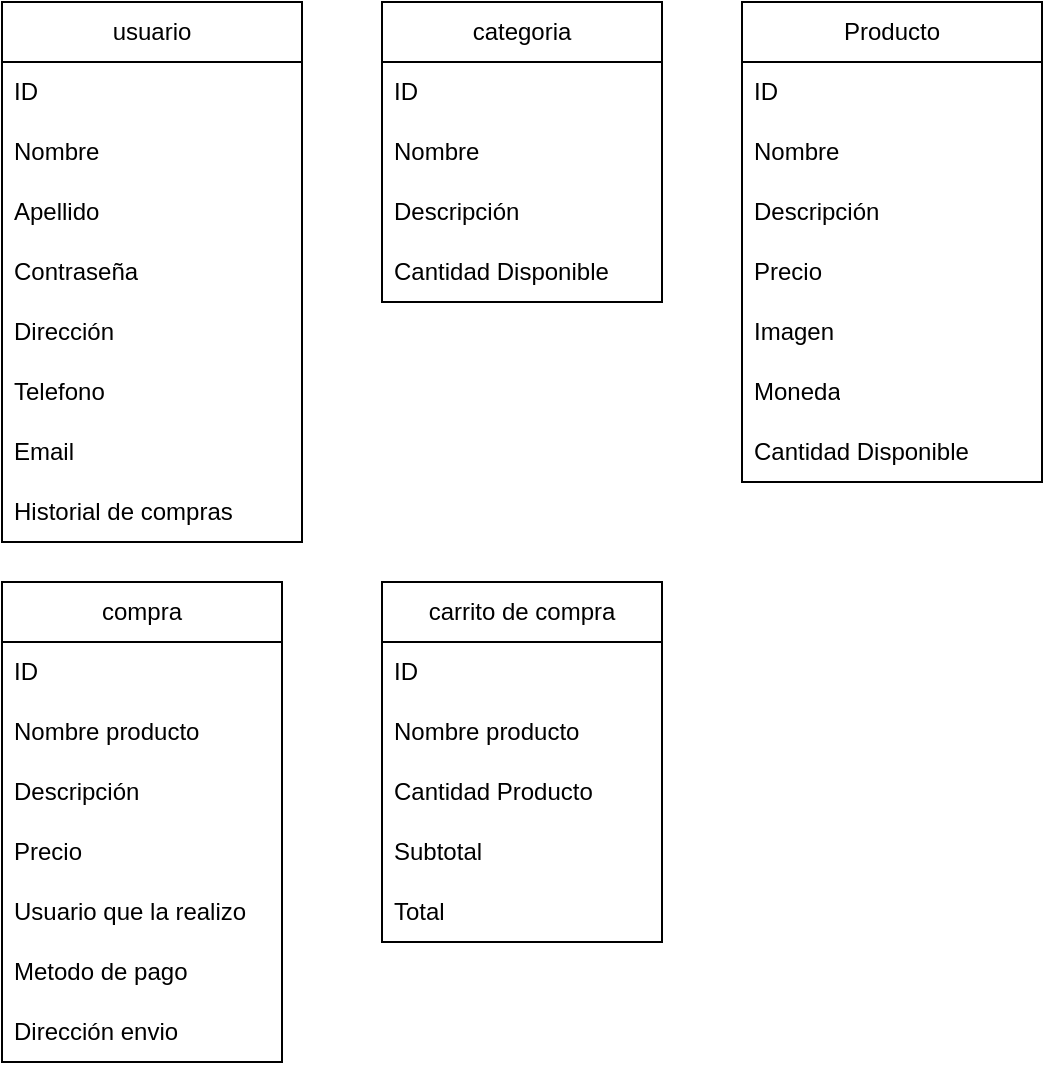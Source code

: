 <mxfile>
    <diagram id="R2lEEEUBdFMjLlhIrx00" name="Page-1">
        <mxGraphModel dx="662" dy="1567" grid="1" gridSize="10" guides="1" tooltips="1" connect="1" arrows="1" fold="1" page="1" pageScale="1" pageWidth="850" pageHeight="1100" math="0" shadow="0" extFonts="Permanent Marker^https://fonts.googleapis.com/css?family=Permanent+Marker">
            <root>
                <mxCell id="0"/>
                <mxCell id="1" parent="0"/>
                <mxCell id="wLaKR3IWXPW0_ohgOAP8-1" value="usuario" style="swimlane;fontStyle=0;childLayout=stackLayout;horizontal=1;startSize=30;horizontalStack=0;resizeParent=1;resizeParentMax=0;resizeLast=0;collapsible=1;marginBottom=0;whiteSpace=wrap;html=1;" parent="1" vertex="1">
                    <mxGeometry x="90" y="-1050" width="150" height="270" as="geometry"/>
                </mxCell>
                <mxCell id="wLaKR3IWXPW0_ohgOAP8-3" value="ID" style="text;strokeColor=none;fillColor=none;align=left;verticalAlign=middle;spacingLeft=4;spacingRight=4;overflow=hidden;points=[[0,0.5],[1,0.5]];portConstraint=eastwest;rotatable=0;whiteSpace=wrap;html=1;" parent="wLaKR3IWXPW0_ohgOAP8-1" vertex="1">
                    <mxGeometry y="30" width="150" height="30" as="geometry"/>
                </mxCell>
                <mxCell id="wLaKR3IWXPW0_ohgOAP8-2" value="Nombre" style="text;strokeColor=none;fillColor=none;align=left;verticalAlign=middle;spacingLeft=4;spacingRight=4;overflow=hidden;points=[[0,0.5],[1,0.5]];portConstraint=eastwest;rotatable=0;whiteSpace=wrap;html=1;" parent="wLaKR3IWXPW0_ohgOAP8-1" vertex="1">
                    <mxGeometry y="60" width="150" height="30" as="geometry"/>
                </mxCell>
                <mxCell id="wLaKR3IWXPW0_ohgOAP8-4" value="Apellido" style="text;strokeColor=none;fillColor=none;align=left;verticalAlign=middle;spacingLeft=4;spacingRight=4;overflow=hidden;points=[[0,0.5],[1,0.5]];portConstraint=eastwest;rotatable=0;whiteSpace=wrap;html=1;" parent="wLaKR3IWXPW0_ohgOAP8-1" vertex="1">
                    <mxGeometry y="90" width="150" height="30" as="geometry"/>
                </mxCell>
                <mxCell id="A-vio_u8uEPjca7kCrLp-3" value="Contraseña" style="text;strokeColor=none;fillColor=none;align=left;verticalAlign=middle;spacingLeft=4;spacingRight=4;overflow=hidden;points=[[0,0.5],[1,0.5]];portConstraint=eastwest;rotatable=0;whiteSpace=wrap;html=1;" parent="wLaKR3IWXPW0_ohgOAP8-1" vertex="1">
                    <mxGeometry y="120" width="150" height="30" as="geometry"/>
                </mxCell>
                <mxCell id="i2k69LX9DKpGmBEKh-JL-34" value="Dirección" style="text;strokeColor=none;fillColor=none;align=left;verticalAlign=middle;spacingLeft=4;spacingRight=4;overflow=hidden;points=[[0,0.5],[1,0.5]];portConstraint=eastwest;rotatable=0;whiteSpace=wrap;html=1;" parent="wLaKR3IWXPW0_ohgOAP8-1" vertex="1">
                    <mxGeometry y="150" width="150" height="30" as="geometry"/>
                </mxCell>
                <mxCell id="i2k69LX9DKpGmBEKh-JL-35" value="Telefono" style="text;strokeColor=none;fillColor=none;align=left;verticalAlign=middle;spacingLeft=4;spacingRight=4;overflow=hidden;points=[[0,0.5],[1,0.5]];portConstraint=eastwest;rotatable=0;whiteSpace=wrap;html=1;" parent="wLaKR3IWXPW0_ohgOAP8-1" vertex="1">
                    <mxGeometry y="180" width="150" height="30" as="geometry"/>
                </mxCell>
                <mxCell id="A-vio_u8uEPjca7kCrLp-30" value="Email" style="text;strokeColor=none;fillColor=none;align=left;verticalAlign=middle;spacingLeft=4;spacingRight=4;overflow=hidden;points=[[0,0.5],[1,0.5]];portConstraint=eastwest;rotatable=0;whiteSpace=wrap;html=1;" parent="wLaKR3IWXPW0_ohgOAP8-1" vertex="1">
                    <mxGeometry y="210" width="150" height="30" as="geometry"/>
                </mxCell>
                <mxCell id="i2k69LX9DKpGmBEKh-JL-36" value="Historial de compras" style="text;strokeColor=none;fillColor=none;align=left;verticalAlign=middle;spacingLeft=4;spacingRight=4;overflow=hidden;points=[[0,0.5],[1,0.5]];portConstraint=eastwest;rotatable=0;whiteSpace=wrap;html=1;" parent="wLaKR3IWXPW0_ohgOAP8-1" vertex="1">
                    <mxGeometry y="240" width="150" height="30" as="geometry"/>
                </mxCell>
                <mxCell id="i2k69LX9DKpGmBEKh-JL-5" value="categoria" style="swimlane;fontStyle=0;childLayout=stackLayout;horizontal=1;startSize=30;horizontalStack=0;resizeParent=1;resizeParentMax=0;resizeLast=0;collapsible=1;marginBottom=0;whiteSpace=wrap;html=1;" parent="1" vertex="1">
                    <mxGeometry x="280" y="-1050" width="140" height="150" as="geometry"/>
                </mxCell>
                <mxCell id="i2k69LX9DKpGmBEKh-JL-6" value="ID" style="text;strokeColor=none;fillColor=none;align=left;verticalAlign=middle;spacingLeft=4;spacingRight=4;overflow=hidden;points=[[0,0.5],[1,0.5]];portConstraint=eastwest;rotatable=0;whiteSpace=wrap;html=1;" parent="i2k69LX9DKpGmBEKh-JL-5" vertex="1">
                    <mxGeometry y="30" width="140" height="30" as="geometry"/>
                </mxCell>
                <mxCell id="i2k69LX9DKpGmBEKh-JL-7" value="Nombre" style="text;strokeColor=none;fillColor=none;align=left;verticalAlign=middle;spacingLeft=4;spacingRight=4;overflow=hidden;points=[[0,0.5],[1,0.5]];portConstraint=eastwest;rotatable=0;whiteSpace=wrap;html=1;" parent="i2k69LX9DKpGmBEKh-JL-5" vertex="1">
                    <mxGeometry y="60" width="140" height="30" as="geometry"/>
                </mxCell>
                <mxCell id="i2k69LX9DKpGmBEKh-JL-31" value="Descripción" style="text;strokeColor=none;fillColor=none;align=left;verticalAlign=middle;spacingLeft=4;spacingRight=4;overflow=hidden;points=[[0,0.5],[1,0.5]];portConstraint=eastwest;rotatable=0;whiteSpace=wrap;html=1;" parent="i2k69LX9DKpGmBEKh-JL-5" vertex="1">
                    <mxGeometry y="90" width="140" height="30" as="geometry"/>
                </mxCell>
                <mxCell id="A-vio_u8uEPjca7kCrLp-14" value="Cantidad Disponible" style="text;strokeColor=none;fillColor=none;align=left;verticalAlign=middle;spacingLeft=4;spacingRight=4;overflow=hidden;points=[[0,0.5],[1,0.5]];portConstraint=eastwest;rotatable=0;whiteSpace=wrap;html=1;" parent="i2k69LX9DKpGmBEKh-JL-5" vertex="1">
                    <mxGeometry y="120" width="140" height="30" as="geometry"/>
                </mxCell>
                <mxCell id="i2k69LX9DKpGmBEKh-JL-8" value="compra" style="swimlane;fontStyle=0;childLayout=stackLayout;horizontal=1;startSize=30;horizontalStack=0;resizeParent=1;resizeParentMax=0;resizeLast=0;collapsible=1;marginBottom=0;whiteSpace=wrap;html=1;" parent="1" vertex="1">
                    <mxGeometry x="90" y="-760" width="140" height="240" as="geometry"/>
                </mxCell>
                <mxCell id="i2k69LX9DKpGmBEKh-JL-9" value="ID" style="text;strokeColor=none;fillColor=none;align=left;verticalAlign=middle;spacingLeft=4;spacingRight=4;overflow=hidden;points=[[0,0.5],[1,0.5]];portConstraint=eastwest;rotatable=0;whiteSpace=wrap;html=1;" parent="i2k69LX9DKpGmBEKh-JL-8" vertex="1">
                    <mxGeometry y="30" width="140" height="30" as="geometry"/>
                </mxCell>
                <mxCell id="i2k69LX9DKpGmBEKh-JL-10" value="Nombre producto" style="text;strokeColor=none;fillColor=none;align=left;verticalAlign=middle;spacingLeft=4;spacingRight=4;overflow=hidden;points=[[0,0.5],[1,0.5]];portConstraint=eastwest;rotatable=0;whiteSpace=wrap;html=1;" parent="i2k69LX9DKpGmBEKh-JL-8" vertex="1">
                    <mxGeometry y="60" width="140" height="30" as="geometry"/>
                </mxCell>
                <mxCell id="i2k69LX9DKpGmBEKh-JL-11" value="Descripción" style="text;strokeColor=none;fillColor=none;align=left;verticalAlign=middle;spacingLeft=4;spacingRight=4;overflow=hidden;points=[[0,0.5],[1,0.5]];portConstraint=eastwest;rotatable=0;whiteSpace=wrap;html=1;" parent="i2k69LX9DKpGmBEKh-JL-8" vertex="1">
                    <mxGeometry y="90" width="140" height="30" as="geometry"/>
                </mxCell>
                <mxCell id="A-vio_u8uEPjca7kCrLp-11" value="Precio" style="text;strokeColor=none;fillColor=none;align=left;verticalAlign=middle;spacingLeft=4;spacingRight=4;overflow=hidden;points=[[0,0.5],[1,0.5]];portConstraint=eastwest;rotatable=0;whiteSpace=wrap;html=1;" parent="i2k69LX9DKpGmBEKh-JL-8" vertex="1">
                    <mxGeometry y="120" width="140" height="30" as="geometry"/>
                </mxCell>
                <mxCell id="i2k69LX9DKpGmBEKh-JL-32" value="Usuario que la realizo" style="text;strokeColor=none;fillColor=none;align=left;verticalAlign=middle;spacingLeft=4;spacingRight=4;overflow=hidden;points=[[0,0.5],[1,0.5]];portConstraint=eastwest;rotatable=0;whiteSpace=wrap;html=1;" parent="i2k69LX9DKpGmBEKh-JL-8" vertex="1">
                    <mxGeometry y="150" width="140" height="30" as="geometry"/>
                </mxCell>
                <mxCell id="i2k69LX9DKpGmBEKh-JL-37" value="Metodo de pago" style="text;strokeColor=none;fillColor=none;align=left;verticalAlign=middle;spacingLeft=4;spacingRight=4;overflow=hidden;points=[[0,0.5],[1,0.5]];portConstraint=eastwest;rotatable=0;whiteSpace=wrap;html=1;" parent="i2k69LX9DKpGmBEKh-JL-8" vertex="1">
                    <mxGeometry y="180" width="140" height="30" as="geometry"/>
                </mxCell>
                <mxCell id="i2k69LX9DKpGmBEKh-JL-38" value="Dirección envio" style="text;strokeColor=none;fillColor=none;align=left;verticalAlign=middle;spacingLeft=4;spacingRight=4;overflow=hidden;points=[[0,0.5],[1,0.5]];portConstraint=eastwest;rotatable=0;whiteSpace=wrap;html=1;" parent="i2k69LX9DKpGmBEKh-JL-8" vertex="1">
                    <mxGeometry y="210" width="140" height="30" as="geometry"/>
                </mxCell>
                <mxCell id="i2k69LX9DKpGmBEKh-JL-12" value="carrito de compra" style="swimlane;fontStyle=0;childLayout=stackLayout;horizontal=1;startSize=30;horizontalStack=0;resizeParent=1;resizeParentMax=0;resizeLast=0;collapsible=1;marginBottom=0;whiteSpace=wrap;html=1;" parent="1" vertex="1">
                    <mxGeometry x="280" y="-760" width="140" height="180" as="geometry"/>
                </mxCell>
                <mxCell id="i2k69LX9DKpGmBEKh-JL-13" value="ID" style="text;strokeColor=none;fillColor=none;align=left;verticalAlign=middle;spacingLeft=4;spacingRight=4;overflow=hidden;points=[[0,0.5],[1,0.5]];portConstraint=eastwest;rotatable=0;whiteSpace=wrap;html=1;" parent="i2k69LX9DKpGmBEKh-JL-12" vertex="1">
                    <mxGeometry y="30" width="140" height="30" as="geometry"/>
                </mxCell>
                <mxCell id="i2k69LX9DKpGmBEKh-JL-15" value="Nombre producto" style="text;strokeColor=none;fillColor=none;align=left;verticalAlign=middle;spacingLeft=4;spacingRight=4;overflow=hidden;points=[[0,0.5],[1,0.5]];portConstraint=eastwest;rotatable=0;whiteSpace=wrap;html=1;" parent="i2k69LX9DKpGmBEKh-JL-12" vertex="1">
                    <mxGeometry y="60" width="140" height="30" as="geometry"/>
                </mxCell>
                <mxCell id="A-vio_u8uEPjca7kCrLp-4" value="Cantidad Producto" style="text;strokeColor=none;fillColor=none;align=left;verticalAlign=middle;spacingLeft=4;spacingRight=4;overflow=hidden;points=[[0,0.5],[1,0.5]];portConstraint=eastwest;rotatable=0;whiteSpace=wrap;html=1;" parent="i2k69LX9DKpGmBEKh-JL-12" vertex="1">
                    <mxGeometry y="90" width="140" height="30" as="geometry"/>
                </mxCell>
                <mxCell id="A-vio_u8uEPjca7kCrLp-12" value="Subtotal" style="text;strokeColor=none;fillColor=none;align=left;verticalAlign=middle;spacingLeft=4;spacingRight=4;overflow=hidden;points=[[0,0.5],[1,0.5]];portConstraint=eastwest;rotatable=0;whiteSpace=wrap;html=1;" parent="i2k69LX9DKpGmBEKh-JL-12" vertex="1">
                    <mxGeometry y="120" width="140" height="30" as="geometry"/>
                </mxCell>
                <mxCell id="A-vio_u8uEPjca7kCrLp-13" value="Total" style="text;strokeColor=none;fillColor=none;align=left;verticalAlign=middle;spacingLeft=4;spacingRight=4;overflow=hidden;points=[[0,0.5],[1,0.5]];portConstraint=eastwest;rotatable=0;whiteSpace=wrap;html=1;" parent="i2k69LX9DKpGmBEKh-JL-12" vertex="1">
                    <mxGeometry y="150" width="140" height="30" as="geometry"/>
                </mxCell>
                <mxCell id="i2k69LX9DKpGmBEKh-JL-23" value="Producto" style="swimlane;fontStyle=0;childLayout=stackLayout;horizontal=1;startSize=30;horizontalStack=0;resizeParent=1;resizeParentMax=0;resizeLast=0;collapsible=1;marginBottom=0;whiteSpace=wrap;html=1;" parent="1" vertex="1">
                    <mxGeometry x="460" y="-1050" width="150" height="240" as="geometry"/>
                </mxCell>
                <mxCell id="i2k69LX9DKpGmBEKh-JL-24" value="ID" style="text;strokeColor=none;fillColor=none;align=left;verticalAlign=middle;spacingLeft=4;spacingRight=4;overflow=hidden;points=[[0,0.5],[1,0.5]];portConstraint=eastwest;rotatable=0;whiteSpace=wrap;html=1;" parent="i2k69LX9DKpGmBEKh-JL-23" vertex="1">
                    <mxGeometry y="30" width="150" height="30" as="geometry"/>
                </mxCell>
                <mxCell id="i2k69LX9DKpGmBEKh-JL-25" value="Nombre" style="text;strokeColor=none;fillColor=none;align=left;verticalAlign=middle;spacingLeft=4;spacingRight=4;overflow=hidden;points=[[0,0.5],[1,0.5]];portConstraint=eastwest;rotatable=0;whiteSpace=wrap;html=1;" parent="i2k69LX9DKpGmBEKh-JL-23" vertex="1">
                    <mxGeometry y="60" width="150" height="30" as="geometry"/>
                </mxCell>
                <mxCell id="i2k69LX9DKpGmBEKh-JL-26" value="Descripción" style="text;strokeColor=none;fillColor=none;align=left;verticalAlign=middle;spacingLeft=4;spacingRight=4;overflow=hidden;points=[[0,0.5],[1,0.5]];portConstraint=eastwest;rotatable=0;whiteSpace=wrap;html=1;" parent="i2k69LX9DKpGmBEKh-JL-23" vertex="1">
                    <mxGeometry y="90" width="150" height="30" as="geometry"/>
                </mxCell>
                <mxCell id="A-vio_u8uEPjca7kCrLp-6" value="Precio" style="text;strokeColor=none;fillColor=none;align=left;verticalAlign=middle;spacingLeft=4;spacingRight=4;overflow=hidden;points=[[0,0.5],[1,0.5]];portConstraint=eastwest;rotatable=0;whiteSpace=wrap;html=1;" parent="i2k69LX9DKpGmBEKh-JL-23" vertex="1">
                    <mxGeometry y="120" width="150" height="30" as="geometry"/>
                </mxCell>
                <mxCell id="A-vio_u8uEPjca7kCrLp-7" value="Imagen" style="text;strokeColor=none;fillColor=none;align=left;verticalAlign=middle;spacingLeft=4;spacingRight=4;overflow=hidden;points=[[0,0.5],[1,0.5]];portConstraint=eastwest;rotatable=0;whiteSpace=wrap;html=1;" parent="i2k69LX9DKpGmBEKh-JL-23" vertex="1">
                    <mxGeometry y="150" width="150" height="30" as="geometry"/>
                </mxCell>
                <mxCell id="i2k69LX9DKpGmBEKh-JL-30" value="Moneda" style="text;strokeColor=none;fillColor=none;align=left;verticalAlign=middle;spacingLeft=4;spacingRight=4;overflow=hidden;points=[[0,0.5],[1,0.5]];portConstraint=eastwest;rotatable=0;whiteSpace=wrap;html=1;" parent="i2k69LX9DKpGmBEKh-JL-23" vertex="1">
                    <mxGeometry y="180" width="150" height="30" as="geometry"/>
                </mxCell>
                <mxCell id="A-vio_u8uEPjca7kCrLp-29" value="Cantidad Disponible" style="text;strokeColor=none;fillColor=none;align=left;verticalAlign=middle;spacingLeft=4;spacingRight=4;overflow=hidden;points=[[0,0.5],[1,0.5]];portConstraint=eastwest;rotatable=0;whiteSpace=wrap;html=1;" parent="i2k69LX9DKpGmBEKh-JL-23" vertex="1">
                    <mxGeometry y="210" width="150" height="30" as="geometry"/>
                </mxCell>
            </root>
        </mxGraphModel>
    </diagram>
</mxfile>